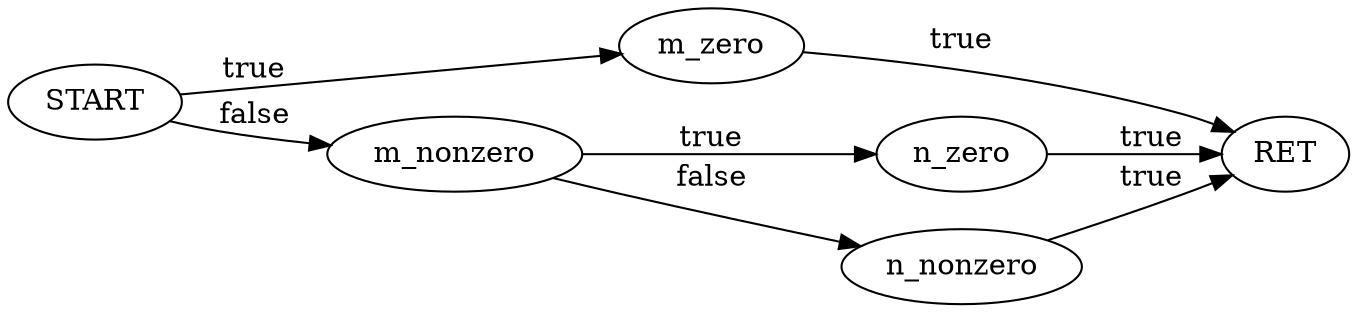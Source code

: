 digraph cfg {
rankdir=LR
START -> m_zero [label = true];
START -> m_nonzero [label = false];
m_zero -> RET [label = true];
m_nonzero -> n_zero [label = true];
m_nonzero -> n_nonzero [label = false];
n_zero -> RET [label = true];
n_nonzero -> RET [label = true];
}
